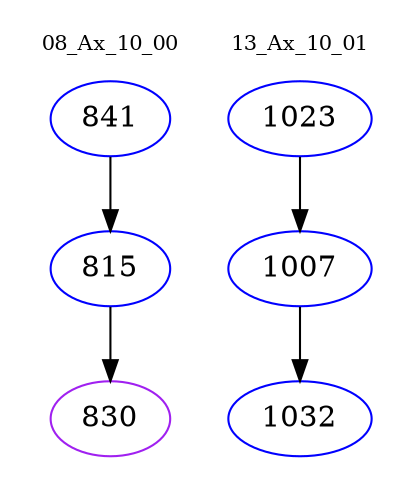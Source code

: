 digraph{
subgraph cluster_0 {
color = white
label = "08_Ax_10_00";
fontsize=10;
T0_841 [label="841", color="blue"]
T0_841 -> T0_815 [color="black"]
T0_815 [label="815", color="blue"]
T0_815 -> T0_830 [color="black"]
T0_830 [label="830", color="purple"]
}
subgraph cluster_1 {
color = white
label = "13_Ax_10_01";
fontsize=10;
T1_1023 [label="1023", color="blue"]
T1_1023 -> T1_1007 [color="black"]
T1_1007 [label="1007", color="blue"]
T1_1007 -> T1_1032 [color="black"]
T1_1032 [label="1032", color="blue"]
}
}
